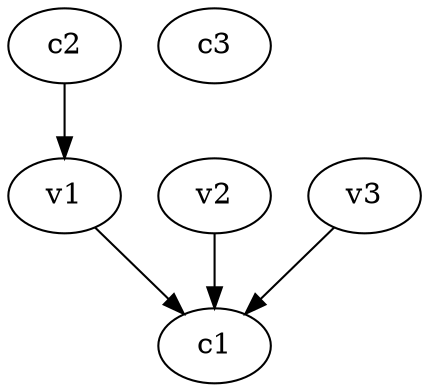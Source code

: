 strict digraph  {
c1;
c2;
c3;
v1;
v2;
v3;
c2 -> v1  [weight=1];
v1 -> c1  [weight=1];
v2 -> c1  [weight=1];
v3 -> c1  [weight=1];
}
